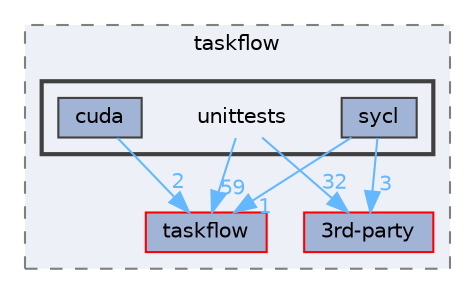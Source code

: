 digraph "external/taskflow/unittests"
{
 // LATEX_PDF_SIZE
  bgcolor="transparent";
  edge [fontname=Helvetica,fontsize=10,labelfontname=Helvetica,labelfontsize=10];
  node [fontname=Helvetica,fontsize=10,shape=box,height=0.2,width=0.4];
  compound=true
  subgraph clusterdir_a586d2919c2294cf68ed57ec5a464d2f {
    graph [ bgcolor="#edf0f7", pencolor="grey50", label="taskflow", fontname=Helvetica,fontsize=10 style="filled,dashed", URL="dir_a586d2919c2294cf68ed57ec5a464d2f.html",tooltip="root taskflow include dir"]
  dir_335c31d98076110d53a13c1a0e3daa75 [label="taskflow", fillcolor="#a2b4d6", color="red", style="filled", URL="dir_335c31d98076110d53a13c1a0e3daa75.html",tooltip=""];
  dir_8a551ad5ddcada96b3faa8407baf5b5b [label="3rd-party", fillcolor="#a2b4d6", color="red", style="filled", URL="dir_8a551ad5ddcada96b3faa8407baf5b5b.html",tooltip=""];
  subgraph clusterdir_1fcfd8aef1dfb3242214a637b555cf6c {
    graph [ bgcolor="#edf0f7", pencolor="grey25", label="", fontname=Helvetica,fontsize=10 style="filled,bold", URL="dir_1fcfd8aef1dfb3242214a637b555cf6c.html",tooltip=""]
    dir_1fcfd8aef1dfb3242214a637b555cf6c [shape=plaintext, label="unittests"];
  dir_9ca2df625e1abf8d9fce19091824dc5e [label="cuda", fillcolor="#a2b4d6", color="grey25", style="filled", URL="dir_9ca2df625e1abf8d9fce19091824dc5e.html",tooltip=""];
  dir_a8a982b7db45624011f13b6b394cda1c [label="sycl", fillcolor="#a2b4d6", color="grey25", style="filled", URL="dir_a8a982b7db45624011f13b6b394cda1c.html",tooltip=""];
  }
  }
  dir_1fcfd8aef1dfb3242214a637b555cf6c->dir_335c31d98076110d53a13c1a0e3daa75 [headlabel="59", labeldistance=1.5 headhref="dir_000887_000820.html" href="dir_000887_000820.html" color="steelblue1" fontcolor="steelblue1"];
  dir_1fcfd8aef1dfb3242214a637b555cf6c->dir_8a551ad5ddcada96b3faa8407baf5b5b [headlabel="32", labeldistance=1.5 headhref="dir_000887_000012.html" href="dir_000887_000012.html" color="steelblue1" fontcolor="steelblue1"];
  dir_9ca2df625e1abf8d9fce19091824dc5e->dir_335c31d98076110d53a13c1a0e3daa75 [headlabel="2", labeldistance=1.5 headhref="dir_000177_000820.html" href="dir_000177_000820.html" color="steelblue1" fontcolor="steelblue1"];
  dir_a8a982b7db45624011f13b6b394cda1c->dir_335c31d98076110d53a13c1a0e3daa75 [headlabel="1", labeldistance=1.5 headhref="dir_000812_000820.html" href="dir_000812_000820.html" color="steelblue1" fontcolor="steelblue1"];
  dir_a8a982b7db45624011f13b6b394cda1c->dir_8a551ad5ddcada96b3faa8407baf5b5b [headlabel="3", labeldistance=1.5 headhref="dir_000812_000012.html" href="dir_000812_000012.html" color="steelblue1" fontcolor="steelblue1"];
}
